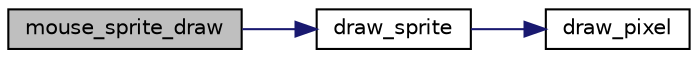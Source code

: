 digraph "mouse_sprite_draw"
{
 // LATEX_PDF_SIZE
  edge [fontname="Helvetica",fontsize="10",labelfontname="Helvetica",labelfontsize="10"];
  node [fontname="Helvetica",fontsize="10",shape=record];
  rankdir="LR";
  Node1 [label="mouse_sprite_draw",height=0.2,width=0.4,color="black", fillcolor="grey75", style="filled", fontcolor="black",tooltip="Draw the cursor on the screen."];
  Node1 -> Node2 [color="midnightblue",fontsize="10",style="solid",fontname="Helvetica"];
  Node2 [label="draw_sprite",height=0.2,width=0.4,color="black", fillcolor="white", style="filled",URL="$group__video.html#gacfd483de624c17b4782f2ba1d16559dc",tooltip="Draw a xpm to the screen at a specific coordinate."];
  Node2 -> Node3 [color="midnightblue",fontsize="10",style="solid",fontname="Helvetica"];
  Node3 [label="draw_pixel",height=0.2,width=0.4,color="black", fillcolor="white", style="filled",URL="$group__video.html#gaa75d96618132cccec2c977ae043d31fe",tooltip="Draw a pixel to the screen."];
}
